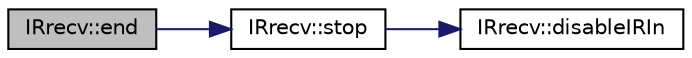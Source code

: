digraph "IRrecv::end"
{
 // LATEX_PDF_SIZE
  edge [fontname="Helvetica",fontsize="10",labelfontname="Helvetica",labelfontsize="10"];
  node [fontname="Helvetica",fontsize="10",shape=record];
  rankdir="LR";
  Node1 [label="IRrecv::end",height=0.2,width=0.4,color="black", fillcolor="grey75", style="filled", fontcolor="black",tooltip=" "];
  Node1 -> Node2 [color="midnightblue",fontsize="10",style="solid",fontname="Helvetica"];
  Node2 [label="IRrecv::stop",height=0.2,width=0.4,color="black", fillcolor="white", style="filled",URL="$group___receiving.html#gaadb62786cd826cd539683c03734e46fe",tooltip=" "];
  Node2 -> Node3 [color="midnightblue",fontsize="10",style="solid",fontname="Helvetica"];
  Node3 [label="IRrecv::disableIRIn",height=0.2,width=0.4,color="black", fillcolor="white", style="filled",URL="$group___receiving.html#gaf828d23c733b1bde8f61e39230d9dbcd",tooltip=" "];
}
